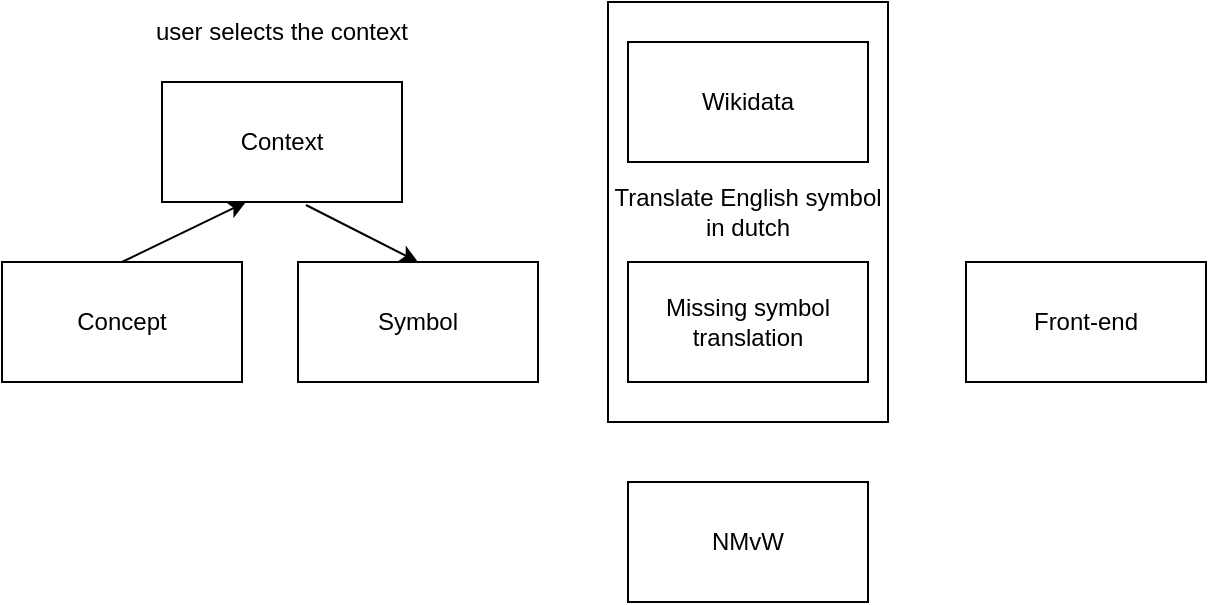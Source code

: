<mxfile version="20.0.4" type="google"><diagram id="mQDITl8aPmAdc-LA9LD2" name="Page-1"><mxGraphModel grid="1" page="1" gridSize="10" guides="1" tooltips="1" connect="1" arrows="1" fold="1" pageScale="1" pageWidth="827" pageHeight="1169" math="0" shadow="0"><root><mxCell id="0"/><mxCell id="1" parent="0"/><mxCell id="eYjTFY_E3uhdqcvco4-D-1" value="Symbol" style="rounded=0;whiteSpace=wrap;html=1;" vertex="1" parent="1"><mxGeometry x="166" y="270" width="120" height="60" as="geometry"/></mxCell><mxCell id="eYjTFY_E3uhdqcvco4-D-2" value="Wikidata" style="rounded=0;whiteSpace=wrap;html=1;" vertex="1" parent="1"><mxGeometry x="331" y="160" width="120" height="60" as="geometry"/></mxCell><mxCell id="eYjTFY_E3uhdqcvco4-D-3" value="NMvW" style="rounded=0;whiteSpace=wrap;html=1;" vertex="1" parent="1"><mxGeometry x="331" y="380" width="120" height="60" as="geometry"/></mxCell><mxCell id="eYjTFY_E3uhdqcvco4-D-4" value="Concept" style="rounded=0;whiteSpace=wrap;html=1;" vertex="1" parent="1"><mxGeometry x="18" y="270" width="120" height="60" as="geometry"/></mxCell><mxCell id="eYjTFY_E3uhdqcvco4-D-6" value="Context" style="rounded=0;whiteSpace=wrap;html=1;" vertex="1" parent="1"><mxGeometry x="98" y="180" width="120" height="60" as="geometry"/></mxCell><mxCell id="eYjTFY_E3uhdqcvco4-D-7" value="" style="endArrow=classic;html=1;rounded=0;exitX=0.5;exitY=0;exitDx=0;exitDy=0;entryX=0.35;entryY=1;entryDx=0;entryDy=0;entryPerimeter=0;" edge="1" parent="1" source="eYjTFY_E3uhdqcvco4-D-4" target="eYjTFY_E3uhdqcvco4-D-6"><mxGeometry width="50" height="50" relative="1" as="geometry"><mxPoint x="298" y="400" as="sourcePoint"/><mxPoint x="348" y="350" as="targetPoint"/></mxGeometry></mxCell><mxCell id="eYjTFY_E3uhdqcvco4-D-10" value="user selects the context" style="text;html=1;strokeColor=none;fillColor=none;align=center;verticalAlign=middle;whiteSpace=wrap;rounded=0;" vertex="1" parent="1"><mxGeometry x="93" y="140" width="130" height="30" as="geometry"/></mxCell><mxCell id="eYjTFY_E3uhdqcvco4-D-11" value="" style="endArrow=classic;html=1;rounded=0;exitX=0.6;exitY=1.025;exitDx=0;exitDy=0;exitPerimeter=0;entryX=0.5;entryY=0;entryDx=0;entryDy=0;" edge="1" parent="1" source="eYjTFY_E3uhdqcvco4-D-6" target="eYjTFY_E3uhdqcvco4-D-1"><mxGeometry width="50" height="50" relative="1" as="geometry"><mxPoint x="298" y="390" as="sourcePoint"/><mxPoint x="348" y="340" as="targetPoint"/></mxGeometry></mxCell><mxCell id="eYjTFY_E3uhdqcvco4-D-12" value="Front-end" style="rounded=0;whiteSpace=wrap;html=1;" vertex="1" parent="1"><mxGeometry x="500" y="270" width="120" height="60" as="geometry"/></mxCell><mxCell id="eYjTFY_E3uhdqcvco4-D-13" value="Missing symbol translation" style="rounded=0;whiteSpace=wrap;html=1;" vertex="1" parent="1"><mxGeometry x="331" y="270" width="120" height="60" as="geometry"/></mxCell><mxCell id="eYjTFY_E3uhdqcvco4-D-14" value="Translate English symbol in dutch" style="rounded=0;whiteSpace=wrap;html=1;fillColor=none;" vertex="1" parent="1"><mxGeometry x="321" y="140" width="140" height="210" as="geometry"/></mxCell></root></mxGraphModel></diagram></mxfile>